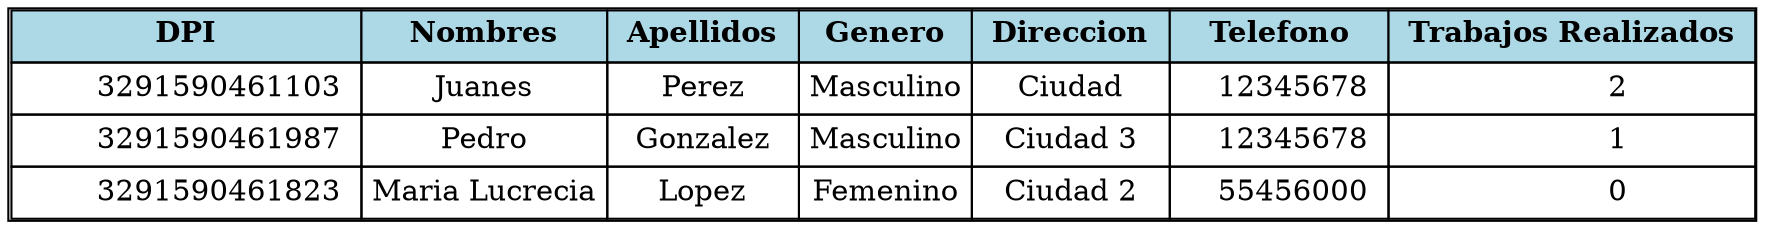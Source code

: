  digraph G {
 NodoTabla [ label = <<TABLE border="1" cellspacing="0" cellpadding="4">
 <TR>
 <TD bgcolor="lightblue"><B> DPI </B></TD>
 <TD bgcolor="lightblue"><B> Nombres </B></TD>
 <TD bgcolor="lightblue"><B> Apellidos </B></TD>
 <TD bgcolor="lightblue"><B> Genero </B></TD>
 <TD bgcolor="lightblue"><B> Direccion </B></TD>
 <TD bgcolor="lightblue"><B> Telefono </B></TD>
 <TD bgcolor="lightblue"><B> Trabajos Realizados </B></TD>
 </TR>
 <TR>
 <TD>        3291590461103 </TD>
 <TD>Juanes</TD>
 <TD>Perez</TD>
 <TD>Masculino</TD>
 <TD>Ciudad</TD>
 <TD>    12345678 </TD>
 <TD>           2 </TD>
 </TR>
 <TR>
 <TD>        3291590461987 </TD>
 <TD>Pedro</TD>
 <TD>Gonzalez</TD>
 <TD>Masculino</TD>
 <TD>Ciudad 3</TD>
 <TD>    12345678 </TD>
 <TD>           1 </TD>
 </TR>
 <TR>
 <TD>        3291590461823 </TD>
 <TD>Maria Lucrecia</TD>
 <TD>Lopez</TD>
 <TD>Femenino</TD>
 <TD>Ciudad 2</TD>
 <TD>    55456000 </TD>
 <TD>           0 </TD>
 </TR>
 </TABLE>> margin=0 shape=none ]
 }
